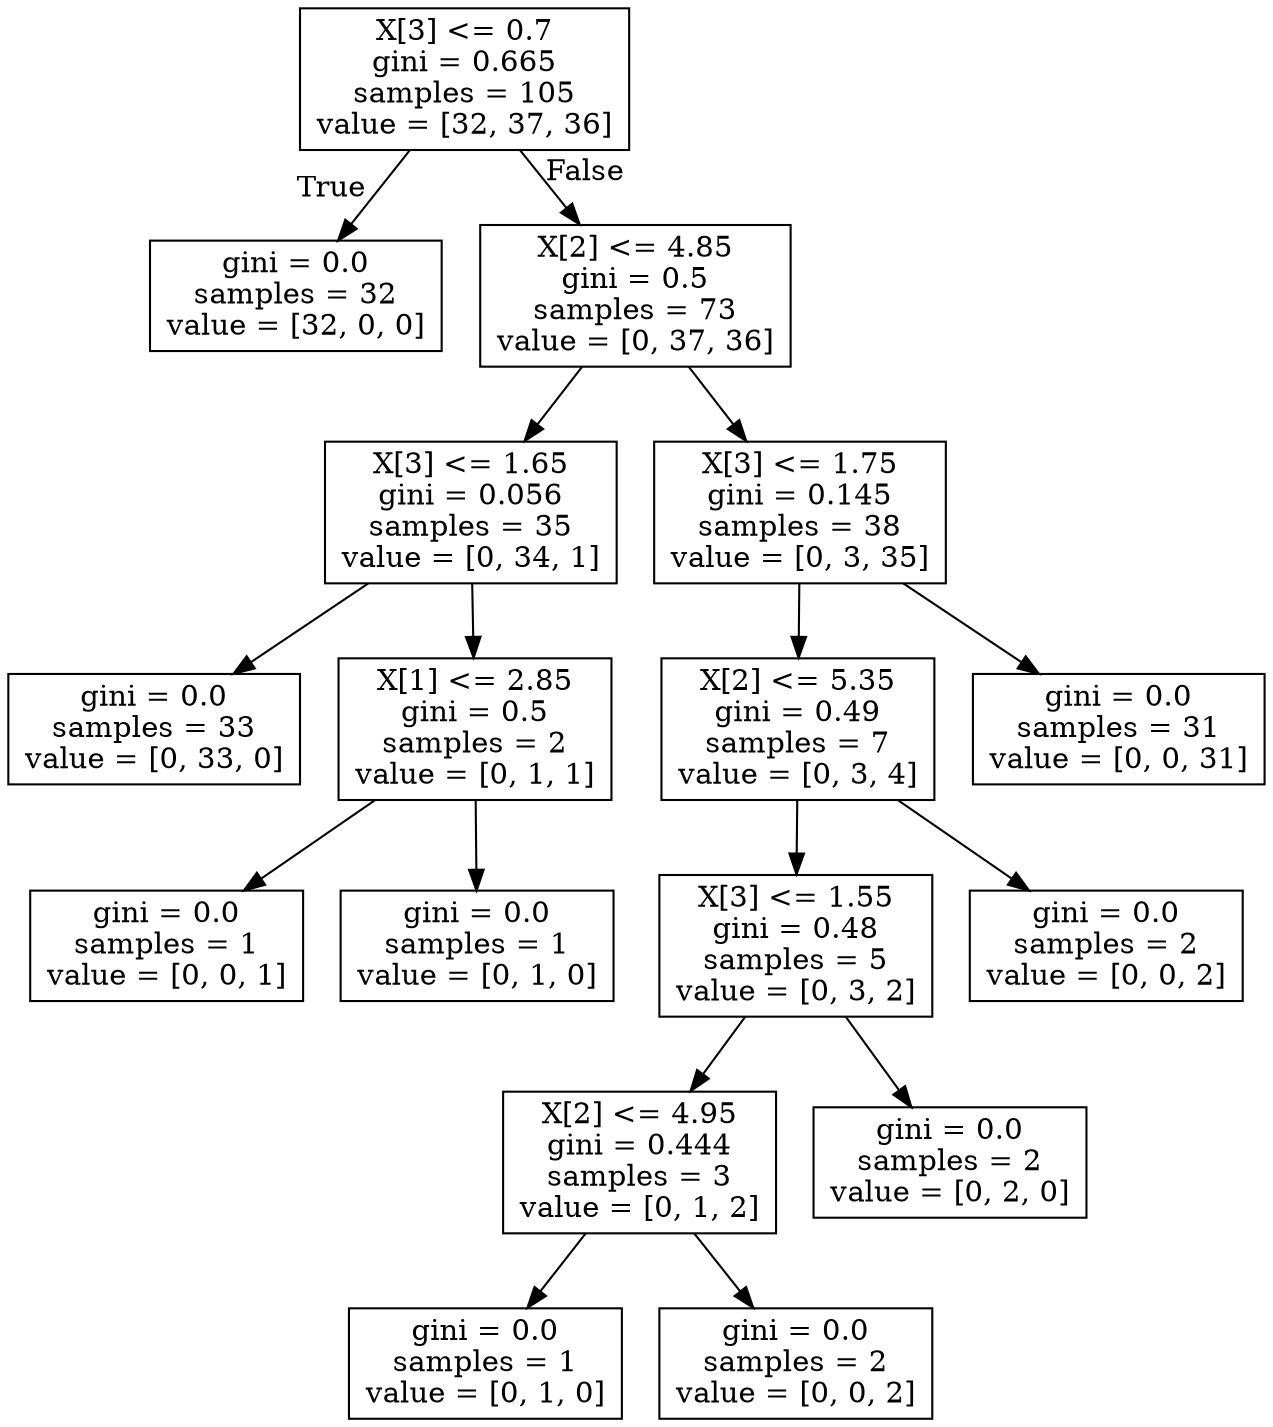 digraph Tree {
node [shape=box] ;
0 [label="X[3] <= 0.7\ngini = 0.665\nsamples = 105\nvalue = [32, 37, 36]"] ;
1 [label="gini = 0.0\nsamples = 32\nvalue = [32, 0, 0]"] ;
0 -> 1 [labeldistance=2.5, labelangle=45, headlabel="True"] ;
2 [label="X[2] <= 4.85\ngini = 0.5\nsamples = 73\nvalue = [0, 37, 36]"] ;
0 -> 2 [labeldistance=2.5, labelangle=-45, headlabel="False"] ;
3 [label="X[3] <= 1.65\ngini = 0.056\nsamples = 35\nvalue = [0, 34, 1]"] ;
2 -> 3 ;
4 [label="gini = 0.0\nsamples = 33\nvalue = [0, 33, 0]"] ;
3 -> 4 ;
5 [label="X[1] <= 2.85\ngini = 0.5\nsamples = 2\nvalue = [0, 1, 1]"] ;
3 -> 5 ;
6 [label="gini = 0.0\nsamples = 1\nvalue = [0, 0, 1]"] ;
5 -> 6 ;
7 [label="gini = 0.0\nsamples = 1\nvalue = [0, 1, 0]"] ;
5 -> 7 ;
8 [label="X[3] <= 1.75\ngini = 0.145\nsamples = 38\nvalue = [0, 3, 35]"] ;
2 -> 8 ;
9 [label="X[2] <= 5.35\ngini = 0.49\nsamples = 7\nvalue = [0, 3, 4]"] ;
8 -> 9 ;
10 [label="X[3] <= 1.55\ngini = 0.48\nsamples = 5\nvalue = [0, 3, 2]"] ;
9 -> 10 ;
11 [label="X[2] <= 4.95\ngini = 0.444\nsamples = 3\nvalue = [0, 1, 2]"] ;
10 -> 11 ;
12 [label="gini = 0.0\nsamples = 1\nvalue = [0, 1, 0]"] ;
11 -> 12 ;
13 [label="gini = 0.0\nsamples = 2\nvalue = [0, 0, 2]"] ;
11 -> 13 ;
14 [label="gini = 0.0\nsamples = 2\nvalue = [0, 2, 0]"] ;
10 -> 14 ;
15 [label="gini = 0.0\nsamples = 2\nvalue = [0, 0, 2]"] ;
9 -> 15 ;
16 [label="gini = 0.0\nsamples = 31\nvalue = [0, 0, 31]"] ;
8 -> 16 ;
}